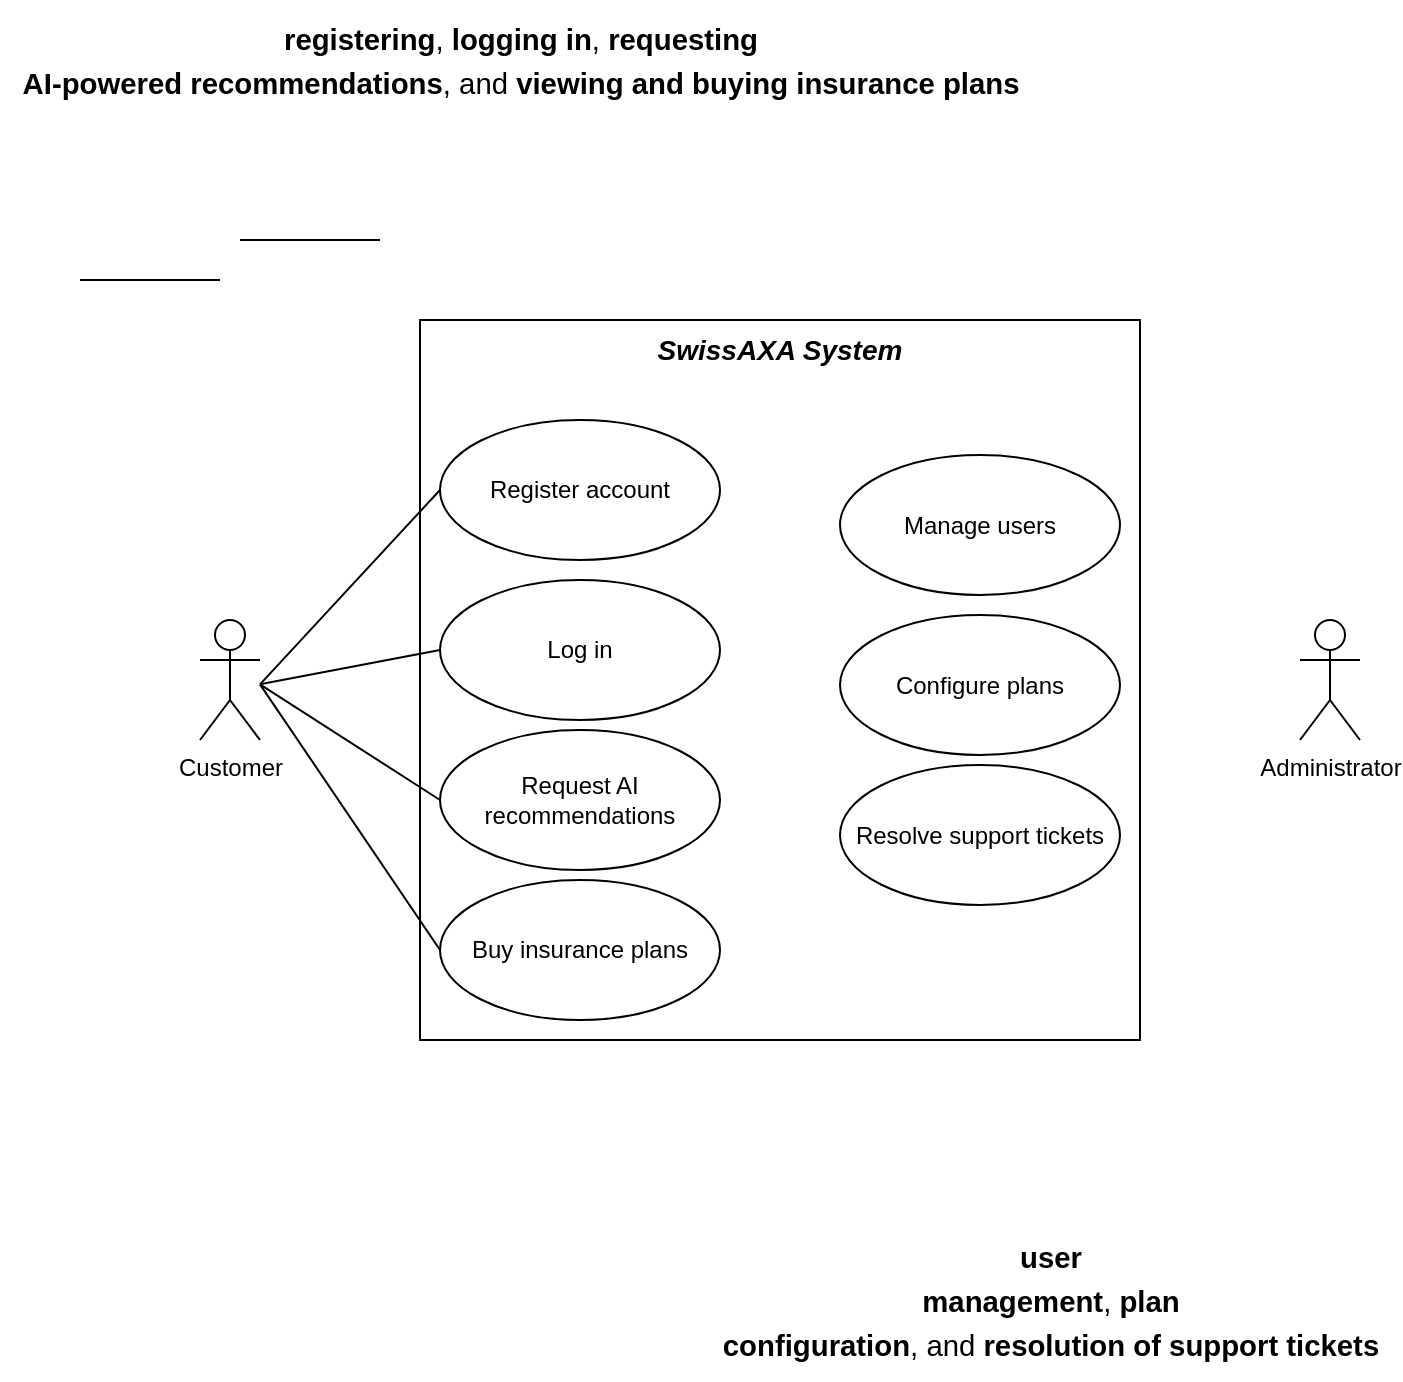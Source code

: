 <mxfile version="27.1.1">
  <diagram name="Page-1" id="b8BE7KBkcRRF1lKd-tSi">
    <mxGraphModel dx="1425" dy="766" grid="1" gridSize="10" guides="1" tooltips="1" connect="1" arrows="1" fold="1" page="1" pageScale="1" pageWidth="850" pageHeight="1100" math="0" shadow="0">
      <root>
        <mxCell id="0" />
        <mxCell id="1" parent="0" />
        <mxCell id="ETMz8ZjlzkhiZyX84apP-3" value="&lt;span data-start=&quot;796&quot; data-end=&quot;815&quot;&gt;&lt;b&gt;SwissAXA System&lt;/b&gt;&lt;/span&gt;" style="rounded=0;whiteSpace=wrap;html=1;verticalAlign=top;fontSize=14;fontStyle=2" vertex="1" parent="1">
          <mxGeometry x="240" y="280" width="360" height="360" as="geometry" />
        </mxCell>
        <mxCell id="ETMz8ZjlzkhiZyX84apP-4" value="Customer" style="shape=umlActor;verticalLabelPosition=bottom;verticalAlign=top;html=1;" vertex="1" parent="1">
          <mxGeometry x="130" y="430" width="30" height="60" as="geometry" />
        </mxCell>
        <mxCell id="ETMz8ZjlzkhiZyX84apP-5" value="Administrator" style="shape=umlActor;verticalLabelPosition=bottom;verticalAlign=top;html=1;" vertex="1" parent="1">
          <mxGeometry x="680" y="430" width="30" height="60" as="geometry" />
        </mxCell>
        <mxCell id="ETMz8ZjlzkhiZyX84apP-25" value="Register account" style="ellipse;whiteSpace=wrap;html=1;" vertex="1" parent="1">
          <mxGeometry x="250" y="330" width="140" height="70" as="geometry" />
        </mxCell>
        <mxCell id="ETMz8ZjlzkhiZyX84apP-26" value="Manage users" style="ellipse;whiteSpace=wrap;html=1;" vertex="1" parent="1">
          <mxGeometry x="450" y="347.5" width="140" height="70" as="geometry" />
        </mxCell>
        <mxCell id="ETMz8ZjlzkhiZyX84apP-27" value="Log in" style="ellipse;whiteSpace=wrap;html=1;" vertex="1" parent="1">
          <mxGeometry x="250" y="410" width="140" height="70" as="geometry" />
        </mxCell>
        <mxCell id="ETMz8ZjlzkhiZyX84apP-28" value="Configure plans" style="ellipse;whiteSpace=wrap;html=1;" vertex="1" parent="1">
          <mxGeometry x="450" y="427.5" width="140" height="70" as="geometry" />
        </mxCell>
        <mxCell id="ETMz8ZjlzkhiZyX84apP-29" value="Request AI recommendations" style="ellipse;whiteSpace=wrap;html=1;" vertex="1" parent="1">
          <mxGeometry x="250" y="485" width="140" height="70" as="geometry" />
        </mxCell>
        <mxCell id="ETMz8ZjlzkhiZyX84apP-30" value="Resolve support tickets" style="ellipse;whiteSpace=wrap;html=1;" vertex="1" parent="1">
          <mxGeometry x="450" y="502.5" width="140" height="70" as="geometry" />
        </mxCell>
        <mxCell id="ETMz8ZjlzkhiZyX84apP-31" value="Buy insurance plans" style="ellipse;whiteSpace=wrap;html=1;" vertex="1" parent="1">
          <mxGeometry x="250" y="560" width="140" height="70" as="geometry" />
        </mxCell>
        <mxCell id="ETMz8ZjlzkhiZyX84apP-33" value="&lt;b&gt;&lt;span style=&quot;font-size:11.0pt;line-height:150%;&lt;br/&gt;font-family:&amp;quot;Arial&amp;quot;,sans-serif;mso-ascii-theme-font:minor-bidi;mso-fareast-font-family:&lt;br/&gt;&amp;quot;Times New Roman&amp;quot;;mso-fareast-theme-font:major-fareast;mso-hansi-theme-font:&lt;br/&gt;minor-bidi;mso-bidi-theme-font:minor-bidi;color:black;mso-themecolor:text1;&lt;br/&gt;mso-ansi-language:EN-US;mso-fareast-language:EN-US;mso-bidi-language:AR-SA&quot;&gt;registering&lt;/span&gt;&lt;/b&gt;&lt;span style=&quot;font-size:11.0pt;line-height:150%;font-family:&amp;quot;Arial&amp;quot;,sans-serif;&lt;br/&gt;mso-ascii-theme-font:minor-bidi;mso-fareast-font-family:&amp;quot;Times New Roman&amp;quot;;&lt;br/&gt;mso-fareast-theme-font:major-fareast;mso-hansi-theme-font:minor-bidi;&lt;br/&gt;mso-bidi-theme-font:minor-bidi;color:black;mso-themecolor:text1;mso-ansi-language:&lt;br/&gt;EN-US;mso-fareast-language:EN-US;mso-bidi-language:AR-SA&quot;&gt;, &lt;b&gt;logging in&lt;/b&gt;, &lt;b&gt;requesting&lt;br/&gt;AI-powered recommendations&lt;/b&gt;, and &lt;b&gt;viewing and buying insurance plans&lt;/b&gt;&lt;/span&gt;" style="text;html=1;align=center;verticalAlign=middle;resizable=0;points=[];autosize=1;strokeColor=none;fillColor=none;" vertex="1" parent="1">
          <mxGeometry x="30" y="120" width="520" height="60" as="geometry" />
        </mxCell>
        <mxCell id="ETMz8ZjlzkhiZyX84apP-34" value="&lt;b&gt;&lt;span style=&quot;font-size:11.0pt;line-height:150%;&lt;br/&gt;font-family:&amp;quot;Arial&amp;quot;,sans-serif;mso-ascii-theme-font:minor-bidi;mso-fareast-font-family:&lt;br/&gt;&amp;quot;Times New Roman&amp;quot;;mso-fareast-theme-font:major-fareast;mso-hansi-theme-font:&lt;br/&gt;minor-bidi;mso-bidi-theme-font:minor-bidi;color:black;mso-themecolor:text1;&lt;br/&gt;mso-ansi-language:EN-US;mso-fareast-language:EN-US;mso-bidi-language:AR-SA&quot;&gt;user&lt;br/&gt;management&lt;/span&gt;&lt;/b&gt;&lt;span style=&quot;font-size:11.0pt;line-height:150%;font-family:&lt;br/&gt;&amp;quot;Arial&amp;quot;,sans-serif;mso-ascii-theme-font:minor-bidi;mso-fareast-font-family:&lt;br/&gt;&amp;quot;Times New Roman&amp;quot;;mso-fareast-theme-font:major-fareast;mso-hansi-theme-font:&lt;br/&gt;minor-bidi;mso-bidi-theme-font:minor-bidi;color:black;mso-themecolor:text1;&lt;br/&gt;mso-ansi-language:EN-US;mso-fareast-language:EN-US;mso-bidi-language:AR-SA&quot;&gt;, &lt;b&gt;plan&lt;br/&gt;configuration&lt;/b&gt;, and &lt;b&gt;resolution of support tickets&lt;/b&gt;&lt;/span&gt;" style="text;html=1;align=center;verticalAlign=middle;resizable=0;points=[];autosize=1;strokeColor=none;fillColor=none;" vertex="1" parent="1">
          <mxGeometry x="380" y="730" width="350" height="80" as="geometry" />
        </mxCell>
        <mxCell id="ETMz8ZjlzkhiZyX84apP-43" value="" style="endArrow=none;html=1;rounded=0;entryX=0;entryY=0.5;entryDx=0;entryDy=0;" edge="1" parent="1" target="ETMz8ZjlzkhiZyX84apP-27">
          <mxGeometry width="50" height="50" relative="1" as="geometry">
            <mxPoint x="160" y="462.16" as="sourcePoint" />
            <mxPoint x="230" y="462.16" as="targetPoint" />
          </mxGeometry>
        </mxCell>
        <mxCell id="ETMz8ZjlzkhiZyX84apP-44" value="" style="endArrow=none;html=1;rounded=0;" edge="1" parent="1">
          <mxGeometry width="50" height="50" relative="1" as="geometry">
            <mxPoint x="150" y="240" as="sourcePoint" />
            <mxPoint x="220" y="240" as="targetPoint" />
          </mxGeometry>
        </mxCell>
        <mxCell id="ETMz8ZjlzkhiZyX84apP-45" value="" style="endArrow=none;html=1;rounded=0;entryX=0;entryY=0.5;entryDx=0;entryDy=0;" edge="1" parent="1" target="ETMz8ZjlzkhiZyX84apP-25">
          <mxGeometry width="50" height="50" relative="1" as="geometry">
            <mxPoint x="160" y="462.16" as="sourcePoint" />
            <mxPoint x="230" y="462.16" as="targetPoint" />
          </mxGeometry>
        </mxCell>
        <mxCell id="ETMz8ZjlzkhiZyX84apP-47" value="" style="endArrow=none;html=1;rounded=0;" edge="1" parent="1">
          <mxGeometry width="50" height="50" relative="1" as="geometry">
            <mxPoint x="70" y="260" as="sourcePoint" />
            <mxPoint x="140" y="260" as="targetPoint" />
          </mxGeometry>
        </mxCell>
        <mxCell id="ETMz8ZjlzkhiZyX84apP-48" value="" style="endArrow=none;html=1;rounded=0;entryX=0;entryY=0.5;entryDx=0;entryDy=0;" edge="1" parent="1" target="ETMz8ZjlzkhiZyX84apP-29">
          <mxGeometry width="50" height="50" relative="1" as="geometry">
            <mxPoint x="160" y="462.16" as="sourcePoint" />
            <mxPoint x="230" y="462.16" as="targetPoint" />
          </mxGeometry>
        </mxCell>
        <mxCell id="ETMz8ZjlzkhiZyX84apP-49" value="" style="endArrow=none;html=1;rounded=0;entryX=0;entryY=0.5;entryDx=0;entryDy=0;" edge="1" parent="1" target="ETMz8ZjlzkhiZyX84apP-31">
          <mxGeometry width="50" height="50" relative="1" as="geometry">
            <mxPoint x="160" y="462.16" as="sourcePoint" />
            <mxPoint x="230" y="462.16" as="targetPoint" />
          </mxGeometry>
        </mxCell>
      </root>
    </mxGraphModel>
  </diagram>
</mxfile>
